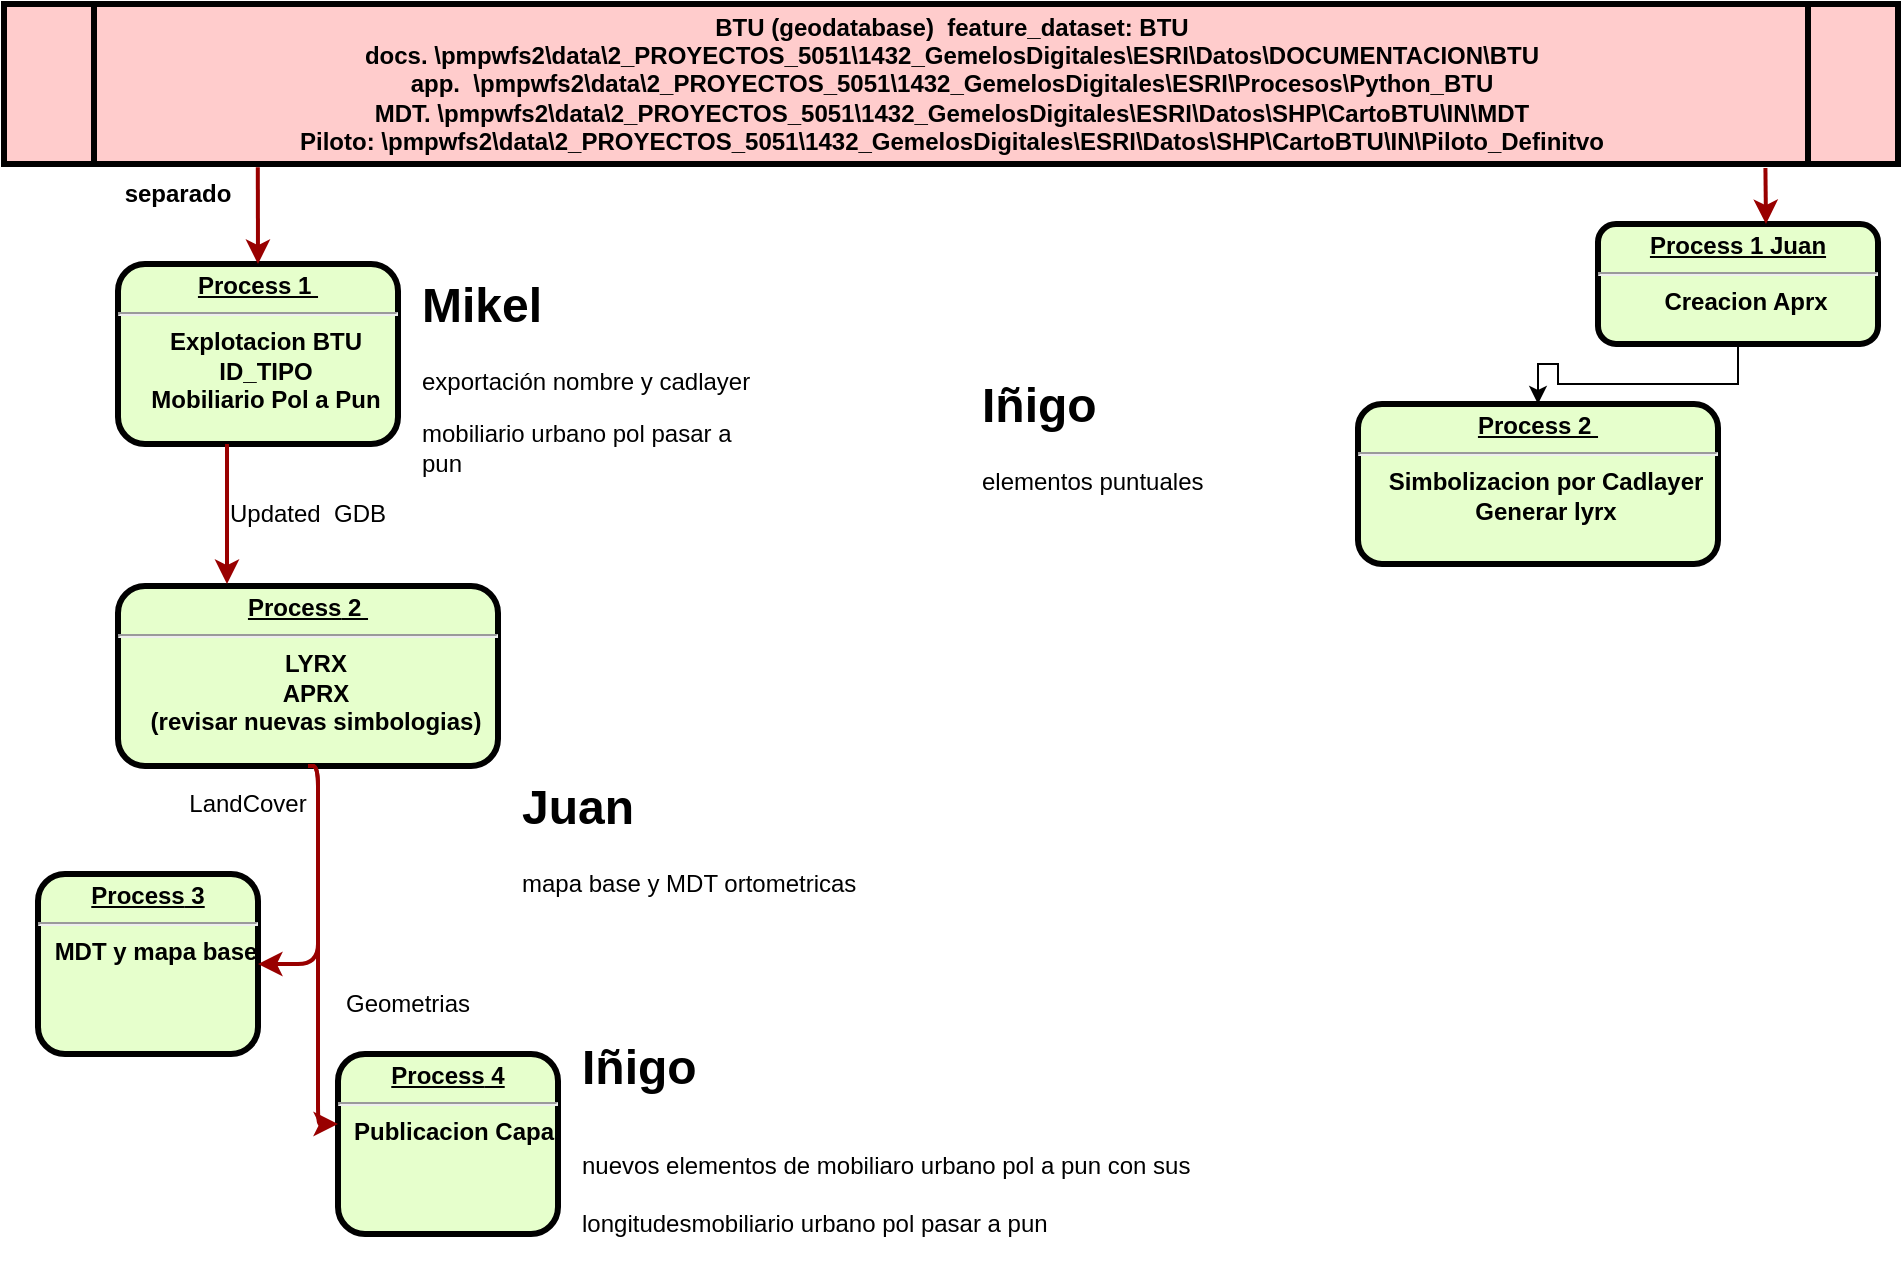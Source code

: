 <mxfile version="27.1.6">
  <diagram name="Page-1" id="c7558073-3199-34d8-9f00-42111426c3f3">
    <mxGraphModel dx="988" dy="601" grid="1" gridSize="10" guides="1" tooltips="1" connect="1" arrows="1" fold="1" page="1" pageScale="1" pageWidth="826" pageHeight="1169" background="none" math="0" shadow="0">
      <root>
        <mxCell id="0" />
        <mxCell id="1" parent="0" />
        <mxCell id="2" value="&lt;p style=&quot;margin: 0px; margin-top: 4px; text-align: center; text-decoration: underline;&quot;&gt;&lt;strong&gt;Process 1&amp;nbsp;&lt;br&gt;&lt;/strong&gt;&lt;/p&gt;&lt;hr&gt;&lt;p style=&quot;margin: 0px; margin-left: 8px;&quot;&gt;Explotacion BTU&lt;/p&gt;&lt;p style=&quot;margin: 0px; margin-left: 8px;&quot;&gt;ID_TIPO&lt;/p&gt;&lt;p style=&quot;margin: 0px; margin-left: 8px;&quot;&gt;Mobiliario Pol a Pun&lt;/p&gt;" style="verticalAlign=middle;align=center;overflow=fill;fontSize=12;fontFamily=Helvetica;html=1;rounded=1;fontStyle=1;strokeWidth=3;fillColor=#E6FFCC" parent="1" vertex="1">
          <mxGeometry x="70" y="140" width="140" height="90" as="geometry" />
        </mxCell>
        <mxCell id="5" value="BTU (geodatabase)  feature_dataset: BTU&#xa;docs. \\pmpwfs2\data\2_PROYECTOS_5051\1432_GemelosDigitales\ESRI\Datos\DOCUMENTACION\BTU&#xa;app.  \\pmpwfs2\data\2_PROYECTOS_5051\1432_GemelosDigitales\ESRI\Procesos\Python_BTU&#xa;MDT. \\pmpwfs2\data\2_PROYECTOS_5051\1432_GemelosDigitales\ESRI\Datos\SHP\CartoBTU\IN\MDT&#xa;Piloto: \\pmpwfs2\data\2_PROYECTOS_5051\1432_GemelosDigitales\ESRI\Datos\SHP\CartoBTU\IN\Piloto_Definitvo" style="shape=process;whiteSpace=wrap;align=center;verticalAlign=middle;size=0.048;fontStyle=1;strokeWidth=3;fillColor=#FFCCCC" parent="1" vertex="1">
          <mxGeometry x="13" y="10" width="947" height="80" as="geometry" />
        </mxCell>
        <mxCell id="8" value="&lt;p style=&quot;margin: 0px; margin-top: 4px; text-align: center; text-decoration: underline;&quot;&gt;&lt;strong&gt;&lt;strong&gt;Process&lt;/strong&gt;&amp;nbsp;2&amp;nbsp;&lt;br&gt;&lt;/strong&gt;&lt;/p&gt;&lt;hr&gt;&lt;p style=&quot;margin: 0px; margin-left: 8px;&quot;&gt;LYRX&lt;/p&gt;&lt;p style=&quot;margin: 0px; margin-left: 8px;&quot;&gt;APRX&lt;/p&gt;&lt;p style=&quot;margin: 0px; margin-left: 8px;&quot;&gt;(revisar nuevas simbologias)&lt;/p&gt;" style="verticalAlign=middle;align=center;overflow=fill;fontSize=12;fontFamily=Helvetica;html=1;rounded=1;fontStyle=1;strokeWidth=3;fillColor=#E6FFCC" parent="1" vertex="1">
          <mxGeometry x="70" y="301" width="190" height="90" as="geometry" />
        </mxCell>
        <mxCell id="10" value="&lt;p style=&quot;margin: 0px; margin-top: 4px; text-align: center; text-decoration: underline;&quot;&gt;&lt;strong&gt;&lt;strong&gt;Process&lt;/strong&gt;&amp;nbsp;4&lt;br&gt;&lt;/strong&gt;&lt;/p&gt;&lt;hr&gt;&lt;p style=&quot;margin: 0px; margin-left: 8px;&quot;&gt;Publicacion Capas&lt;/p&gt;" style="verticalAlign=middle;align=center;overflow=fill;fontSize=12;fontFamily=Helvetica;html=1;rounded=1;fontStyle=1;strokeWidth=3;fillColor=#E6FFCC" parent="1" vertex="1">
          <mxGeometry x="180.0" y="535" width="110" height="90" as="geometry" />
        </mxCell>
        <mxCell id="37" value="" style="edgeStyle=none;noEdgeStyle=1;strokeColor=#990000;strokeWidth=2;exitX=0.5;exitY=1;exitDx=0;exitDy=0;" parent="1" edge="1">
          <mxGeometry width="100" height="100" relative="1" as="geometry">
            <mxPoint x="124.5" y="230" as="sourcePoint" />
            <mxPoint x="124.5" y="300" as="targetPoint" />
          </mxGeometry>
        </mxCell>
        <mxCell id="11" value="&lt;p style=&quot;margin: 0px; margin-top: 4px; text-align: center; text-decoration: underline;&quot;&gt;&lt;strong&gt;&lt;strong&gt;Process&lt;/strong&gt;&amp;nbsp;3&lt;br&gt;&lt;/strong&gt;&lt;/p&gt;&lt;hr&gt;&lt;p style=&quot;margin: 0px; margin-left: 8px;&quot;&gt;MDT y mapa base&lt;/p&gt;" style="verticalAlign=middle;align=center;overflow=fill;fontSize=12;fontFamily=Helvetica;html=1;rounded=1;fontStyle=1;strokeWidth=3;fillColor=#E6FFCC" parent="1" vertex="1">
          <mxGeometry x="30.0" y="445" width="110" height="90" as="geometry" />
        </mxCell>
        <mxCell id="85" value="" style="edgeStyle=elbowEdgeStyle;elbow=horizontal;strokeColor=#990000;strokeWidth=2;exitX=0.5;exitY=1;exitDx=0;exitDy=0;entryX=0;entryY=0.389;entryDx=0;entryDy=0;entryPerimeter=0;" parent="1" source="8" target="10" edge="1">
          <mxGeometry width="100" height="100" relative="1" as="geometry">
            <mxPoint x="294.25" y="620" as="sourcePoint" />
            <mxPoint x="190" y="480" as="targetPoint" />
            <Array as="points">
              <mxPoint x="170" y="430" />
            </Array>
          </mxGeometry>
        </mxCell>
        <mxCell id="90" value="Updated  GDB" style="text;spacingTop=-5;align=center" parent="1" vertex="1">
          <mxGeometry x="150" y="256" width="30" height="20" as="geometry" />
        </mxCell>
        <mxCell id="95" value="Geometrias" style="text;spacingTop=-5;align=center" parent="1" vertex="1">
          <mxGeometry x="200.0" y="501.0" width="30" height="20" as="geometry" />
        </mxCell>
        <mxCell id="96" value="LandCover" style="text;spacingTop=-5;align=center" parent="1" vertex="1">
          <mxGeometry x="120.0" y="401" width="30" height="20" as="geometry" />
        </mxCell>
        <mxCell id="1nZLF7gvG_RcYIqmaONn-116" value="" style="edgeStyle=elbowEdgeStyle;elbow=horizontal;strokeColor=#990000;strokeWidth=2;exitX=0.5;exitY=1;exitDx=0;exitDy=0;entryX=1;entryY=0.5;entryDx=0;entryDy=0;" parent="1" source="8" target="11" edge="1">
          <mxGeometry width="100" height="100" relative="1" as="geometry">
            <mxPoint x="160" y="430" as="sourcePoint" />
            <mxPoint x="185" y="519" as="targetPoint" />
            <Array as="points">
              <mxPoint x="170" y="420" />
            </Array>
          </mxGeometry>
        </mxCell>
        <mxCell id="1nZLF7gvG_RcYIqmaONn-120" value="&lt;h1 style=&quot;margin-top: 0px;&quot;&gt;Mikel&lt;/h1&gt;&lt;p&gt;exportación nombre y cadlayer&lt;/p&gt;&lt;p&gt;mobiliario urbano pol pasar a pun&lt;/p&gt;" style="text;html=1;whiteSpace=wrap;overflow=hidden;rounded=0;" parent="1" vertex="1">
          <mxGeometry x="220" y="140" width="180" height="120" as="geometry" />
        </mxCell>
        <mxCell id="1nZLF7gvG_RcYIqmaONn-121" value="&lt;h1 style=&quot;margin-top: 0px;&quot;&gt;&lt;span style=&quot;background-color: transparent; color: light-dark(rgb(0, 0, 0), rgb(255, 255, 255));&quot;&gt;Iñigo&lt;/span&gt;&lt;/h1&gt;&lt;h1 style=&quot;margin-top: 0px;&quot;&gt;&lt;span style=&quot;background-color: transparent; color: light-dark(rgb(0, 0, 0), rgb(255, 255, 255)); font-size: 12px; font-weight: normal;&quot;&gt;nuevos elementos de mobiliaro urbano pol a pun con sus longitudes&lt;/span&gt;&lt;span style=&quot;background-color: transparent; color: light-dark(rgb(0, 0, 0), rgb(255, 255, 255)); font-size: 12px; font-weight: normal;&quot;&gt;mobiliario urbano pol pasar a pun&lt;/span&gt;&lt;/h1&gt;&lt;div&gt;&lt;span style=&quot;background-color: transparent; color: light-dark(rgb(0, 0, 0), rgb(255, 255, 255)); font-size: 12px; font-weight: normal;&quot;&gt;Etiquetado numero de portal (Accesos del campo Nombre&lt;/span&gt;&lt;/div&gt;&lt;div&gt;&lt;span style=&quot;background-color: transparent; color: light-dark(rgb(0, 0, 0), rgb(255, 255, 255)); font-size: 12px; font-weight: normal;&quot;&gt;Visualizacion por escala ver cuando empieza a pintar puntuales&lt;/span&gt;&lt;/div&gt;&lt;div&gt;&lt;span style=&quot;background-color: transparent; color: light-dark(rgb(0, 0, 0), rgb(255, 255, 255)); font-size: 12px; font-weight: normal;&quot;&gt;Ver si en la publicacion se hace&lt;/span&gt;&lt;/div&gt;" style="text;html=1;whiteSpace=wrap;overflow=hidden;rounded=0;" parent="1" vertex="1">
          <mxGeometry x="300" y="521" width="350" height="120" as="geometry" />
        </mxCell>
        <mxCell id="1nZLF7gvG_RcYIqmaONn-122" value="&lt;h1 style=&quot;margin-top: 0px;&quot;&gt;Juan&lt;/h1&gt;&lt;p&gt;mapa base y MDT ortometricas&lt;/p&gt;" style="text;html=1;whiteSpace=wrap;overflow=hidden;rounded=0;" parent="1" vertex="1">
          <mxGeometry x="270" y="391" width="180" height="120" as="geometry" />
        </mxCell>
        <mxCell id="XFVFcDnStncOzTqPMVRt-96" value="" style="edgeStyle=none;noEdgeStyle=1;strokeColor=#990000;strokeWidth=2;exitX=0.134;exitY=1.02;exitDx=0;exitDy=0;exitPerimeter=0;entryX=0.5;entryY=0;entryDx=0;entryDy=0;" edge="1" parent="1" source="5" target="2">
          <mxGeometry width="100" height="100" relative="1" as="geometry">
            <mxPoint x="130" y="300" as="sourcePoint" />
            <mxPoint x="130" y="370" as="targetPoint" />
          </mxGeometry>
        </mxCell>
        <mxCell id="XFVFcDnStncOzTqPMVRt-105" style="edgeStyle=orthogonalEdgeStyle;rounded=0;orthogonalLoop=1;jettySize=auto;html=1;exitX=0.5;exitY=1;exitDx=0;exitDy=0;entryX=0.5;entryY=0;entryDx=0;entryDy=0;" edge="1" parent="1" source="XFVFcDnStncOzTqPMVRt-97" target="XFVFcDnStncOzTqPMVRt-104">
          <mxGeometry relative="1" as="geometry" />
        </mxCell>
        <mxCell id="XFVFcDnStncOzTqPMVRt-97" value="&lt;p style=&quot;margin: 0px; margin-top: 4px; text-align: center; text-decoration: underline;&quot;&gt;&lt;strong&gt;Process 1 Juan&lt;br&gt;&lt;/strong&gt;&lt;/p&gt;&lt;hr&gt;&lt;p style=&quot;margin: 0px; margin-left: 8px;&quot;&gt;Creacion Aprx&lt;/p&gt;" style="verticalAlign=middle;align=center;overflow=fill;fontSize=12;fontFamily=Helvetica;html=1;rounded=1;fontStyle=1;strokeWidth=3;fillColor=#E6FFCC" vertex="1" parent="1">
          <mxGeometry x="810" y="120" width="140" height="60" as="geometry" />
        </mxCell>
        <mxCell id="XFVFcDnStncOzTqPMVRt-99" value="&lt;b&gt;separado&lt;/b&gt;" style="text;html=1;align=center;verticalAlign=middle;whiteSpace=wrap;rounded=0;" vertex="1" parent="1">
          <mxGeometry x="70" y="90" width="60" height="30" as="geometry" />
        </mxCell>
        <mxCell id="XFVFcDnStncOzTqPMVRt-101" value="" style="edgeStyle=none;noEdgeStyle=1;strokeColor=#990000;strokeWidth=2;exitX=0.93;exitY=1.025;exitDx=0;exitDy=0;exitPerimeter=0;" edge="1" parent="1" source="5">
          <mxGeometry width="100" height="100" relative="1" as="geometry">
            <mxPoint x="910" y="110" as="sourcePoint" />
            <mxPoint x="894" y="120" as="targetPoint" />
          </mxGeometry>
        </mxCell>
        <mxCell id="XFVFcDnStncOzTqPMVRt-102" style="edgeStyle=orthogonalEdgeStyle;rounded=0;orthogonalLoop=1;jettySize=auto;html=1;exitX=0.5;exitY=1;exitDx=0;exitDy=0;" edge="1" parent="1" source="XFVFcDnStncOzTqPMVRt-97" target="XFVFcDnStncOzTqPMVRt-97">
          <mxGeometry relative="1" as="geometry" />
        </mxCell>
        <mxCell id="XFVFcDnStncOzTqPMVRt-103" style="edgeStyle=orthogonalEdgeStyle;rounded=0;orthogonalLoop=1;jettySize=auto;html=1;exitX=0.5;exitY=1;exitDx=0;exitDy=0;" edge="1" parent="1" source="XFVFcDnStncOzTqPMVRt-97" target="XFVFcDnStncOzTqPMVRt-97">
          <mxGeometry relative="1" as="geometry" />
        </mxCell>
        <mxCell id="XFVFcDnStncOzTqPMVRt-104" value="&lt;p style=&quot;margin: 0px; margin-top: 4px; text-align: center; text-decoration: underline;&quot;&gt;&lt;strong&gt;Process 2&amp;nbsp;&lt;br&gt;&lt;/strong&gt;&lt;/p&gt;&lt;hr&gt;&lt;p style=&quot;margin: 0px; margin-left: 8px;&quot;&gt;Simbolizacion por Cadlayer&lt;/p&gt;&lt;p style=&quot;margin: 0px; margin-left: 8px;&quot;&gt;Generar lyrx&lt;/p&gt;" style="verticalAlign=middle;align=center;overflow=fill;fontSize=12;fontFamily=Helvetica;html=1;rounded=1;fontStyle=1;strokeWidth=3;fillColor=#E6FFCC" vertex="1" parent="1">
          <mxGeometry x="690" y="210" width="180" height="80" as="geometry" />
        </mxCell>
        <mxCell id="XFVFcDnStncOzTqPMVRt-106" value="&lt;h1 style=&quot;margin-top: 0px;&quot;&gt;&lt;span style=&quot;background-color: transparent; color: light-dark(rgb(0, 0, 0), rgb(255, 255, 255));&quot;&gt;Iñigo&amp;nbsp;&lt;/span&gt;&lt;/h1&gt;&lt;div&gt;&lt;span style=&quot;background-color: transparent; color: light-dark(rgb(0, 0, 0), rgb(255, 255, 255));&quot;&gt;elementos puntuales&lt;/span&gt;&lt;/div&gt;" style="text;html=1;whiteSpace=wrap;overflow=hidden;rounded=0;" vertex="1" parent="1">
          <mxGeometry x="500" y="190" width="180" height="120" as="geometry" />
        </mxCell>
      </root>
    </mxGraphModel>
  </diagram>
</mxfile>
